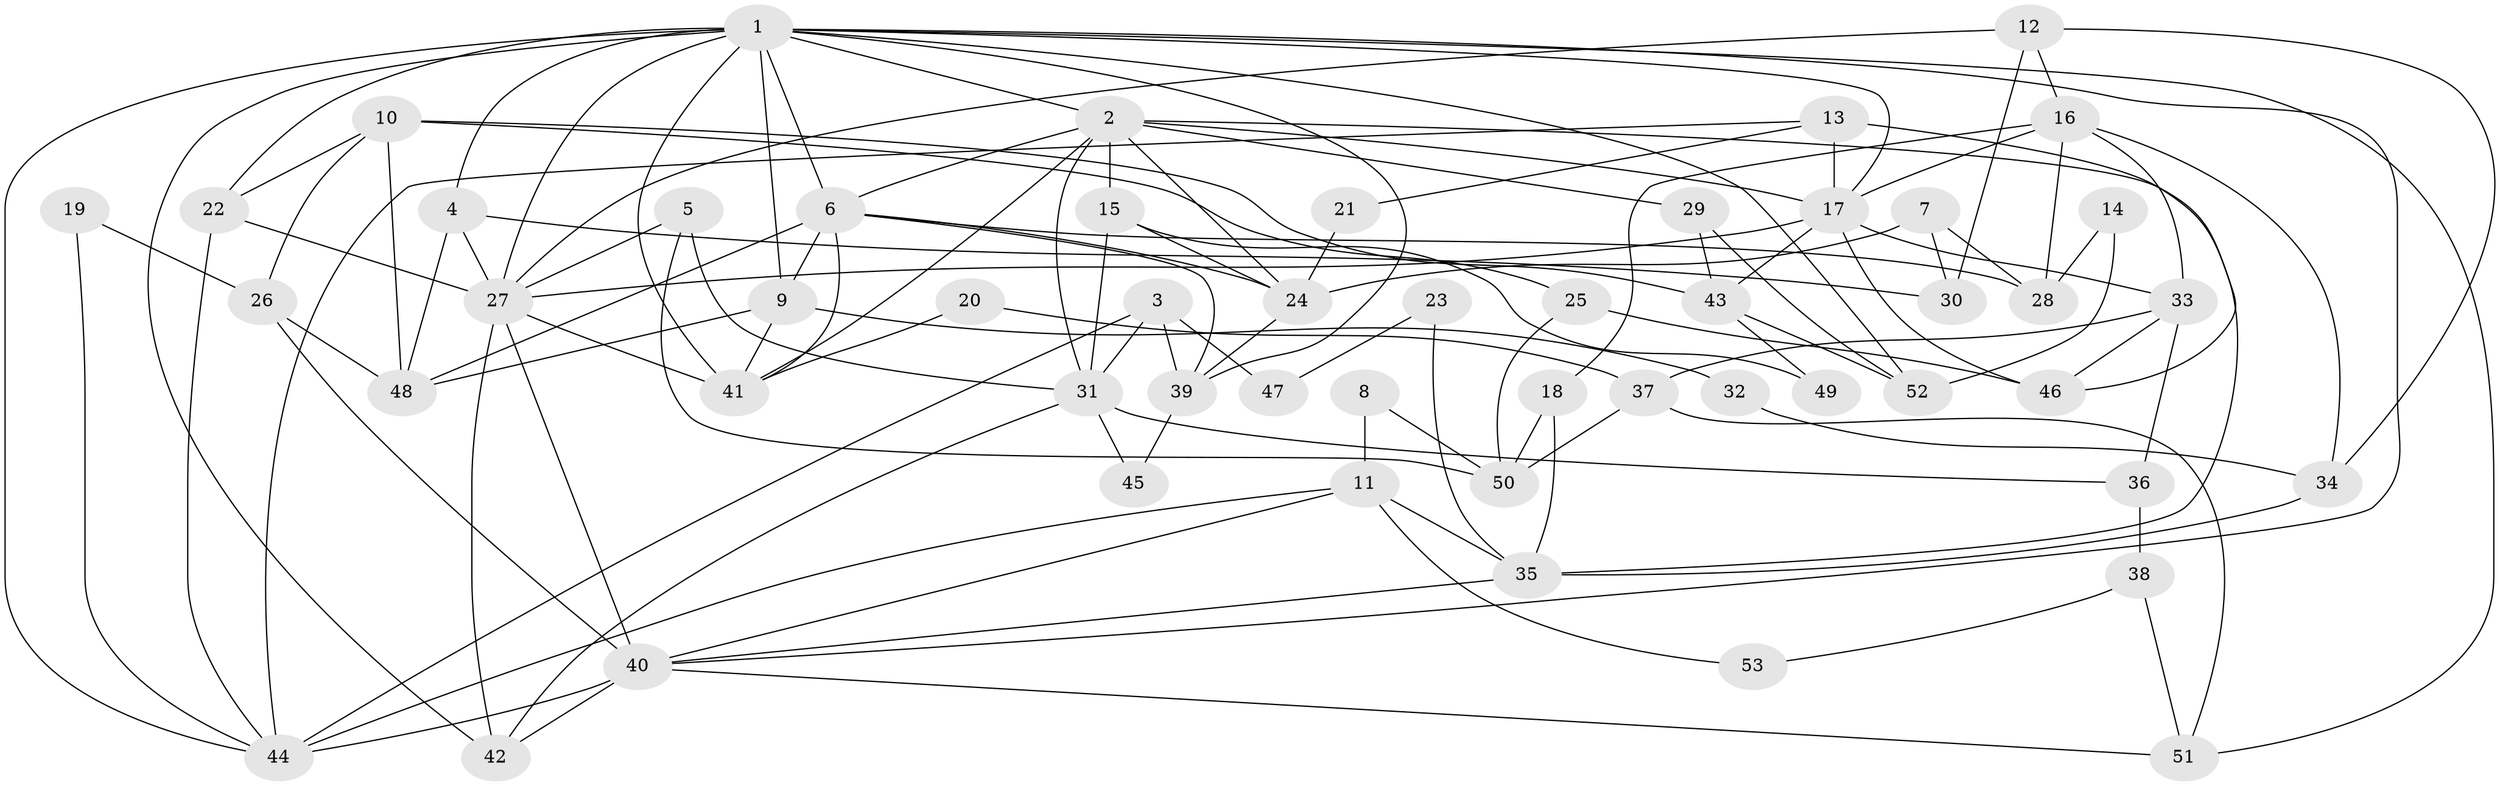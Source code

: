 // original degree distribution, {5: 0.22972972972972974, 2: 0.14864864864864866, 4: 0.2972972972972973, 3: 0.20270270270270271, 6: 0.0945945945945946, 7: 0.02702702702702703}
// Generated by graph-tools (version 1.1) at 2025/51/03/04/25 22:51:05]
// undirected, 53 vertices, 118 edges
graph export_dot {
  node [color=gray90,style=filled];
  1;
  2;
  3;
  4;
  5;
  6;
  7;
  8;
  9;
  10;
  11;
  12;
  13;
  14;
  15;
  16;
  17;
  18;
  19;
  20;
  21;
  22;
  23;
  24;
  25;
  26;
  27;
  28;
  29;
  30;
  31;
  32;
  33;
  34;
  35;
  36;
  37;
  38;
  39;
  40;
  41;
  42;
  43;
  44;
  45;
  46;
  47;
  48;
  49;
  50;
  51;
  52;
  53;
  1 -- 2 [weight=1.0];
  1 -- 4 [weight=2.0];
  1 -- 6 [weight=1.0];
  1 -- 9 [weight=2.0];
  1 -- 17 [weight=1.0];
  1 -- 22 [weight=1.0];
  1 -- 27 [weight=2.0];
  1 -- 39 [weight=1.0];
  1 -- 40 [weight=1.0];
  1 -- 41 [weight=1.0];
  1 -- 42 [weight=1.0];
  1 -- 44 [weight=1.0];
  1 -- 51 [weight=1.0];
  1 -- 52 [weight=1.0];
  2 -- 6 [weight=1.0];
  2 -- 15 [weight=1.0];
  2 -- 17 [weight=1.0];
  2 -- 24 [weight=1.0];
  2 -- 29 [weight=1.0];
  2 -- 31 [weight=1.0];
  2 -- 35 [weight=1.0];
  2 -- 41 [weight=1.0];
  3 -- 31 [weight=1.0];
  3 -- 39 [weight=1.0];
  3 -- 44 [weight=1.0];
  3 -- 47 [weight=1.0];
  4 -- 27 [weight=1.0];
  4 -- 30 [weight=1.0];
  4 -- 48 [weight=1.0];
  5 -- 27 [weight=1.0];
  5 -- 31 [weight=1.0];
  5 -- 50 [weight=1.0];
  6 -- 9 [weight=1.0];
  6 -- 24 [weight=1.0];
  6 -- 28 [weight=1.0];
  6 -- 39 [weight=1.0];
  6 -- 41 [weight=1.0];
  6 -- 48 [weight=1.0];
  7 -- 24 [weight=1.0];
  7 -- 28 [weight=1.0];
  7 -- 30 [weight=1.0];
  8 -- 11 [weight=1.0];
  8 -- 50 [weight=1.0];
  9 -- 32 [weight=1.0];
  9 -- 41 [weight=1.0];
  9 -- 48 [weight=1.0];
  10 -- 22 [weight=1.0];
  10 -- 25 [weight=2.0];
  10 -- 26 [weight=1.0];
  10 -- 43 [weight=1.0];
  10 -- 48 [weight=1.0];
  11 -- 35 [weight=1.0];
  11 -- 40 [weight=1.0];
  11 -- 44 [weight=1.0];
  11 -- 53 [weight=1.0];
  12 -- 16 [weight=1.0];
  12 -- 27 [weight=1.0];
  12 -- 30 [weight=1.0];
  12 -- 34 [weight=1.0];
  13 -- 17 [weight=1.0];
  13 -- 21 [weight=1.0];
  13 -- 44 [weight=1.0];
  13 -- 46 [weight=1.0];
  14 -- 28 [weight=1.0];
  14 -- 52 [weight=1.0];
  15 -- 24 [weight=1.0];
  15 -- 31 [weight=1.0];
  15 -- 49 [weight=1.0];
  16 -- 17 [weight=1.0];
  16 -- 18 [weight=1.0];
  16 -- 28 [weight=1.0];
  16 -- 33 [weight=1.0];
  16 -- 34 [weight=1.0];
  17 -- 27 [weight=2.0];
  17 -- 33 [weight=1.0];
  17 -- 43 [weight=1.0];
  17 -- 46 [weight=1.0];
  18 -- 35 [weight=1.0];
  18 -- 50 [weight=1.0];
  19 -- 26 [weight=1.0];
  19 -- 44 [weight=1.0];
  20 -- 37 [weight=1.0];
  20 -- 41 [weight=1.0];
  21 -- 24 [weight=1.0];
  22 -- 27 [weight=1.0];
  22 -- 44 [weight=1.0];
  23 -- 35 [weight=1.0];
  23 -- 47 [weight=1.0];
  24 -- 39 [weight=1.0];
  25 -- 46 [weight=1.0];
  25 -- 50 [weight=1.0];
  26 -- 40 [weight=1.0];
  26 -- 48 [weight=1.0];
  27 -- 40 [weight=2.0];
  27 -- 41 [weight=1.0];
  27 -- 42 [weight=1.0];
  29 -- 43 [weight=1.0];
  29 -- 52 [weight=1.0];
  31 -- 36 [weight=1.0];
  31 -- 42 [weight=1.0];
  31 -- 45 [weight=1.0];
  32 -- 34 [weight=1.0];
  33 -- 36 [weight=1.0];
  33 -- 37 [weight=1.0];
  33 -- 46 [weight=1.0];
  34 -- 35 [weight=1.0];
  35 -- 40 [weight=1.0];
  36 -- 38 [weight=1.0];
  37 -- 50 [weight=1.0];
  37 -- 51 [weight=1.0];
  38 -- 51 [weight=1.0];
  38 -- 53 [weight=1.0];
  39 -- 45 [weight=1.0];
  40 -- 42 [weight=1.0];
  40 -- 44 [weight=1.0];
  40 -- 51 [weight=1.0];
  43 -- 49 [weight=1.0];
  43 -- 52 [weight=1.0];
}

